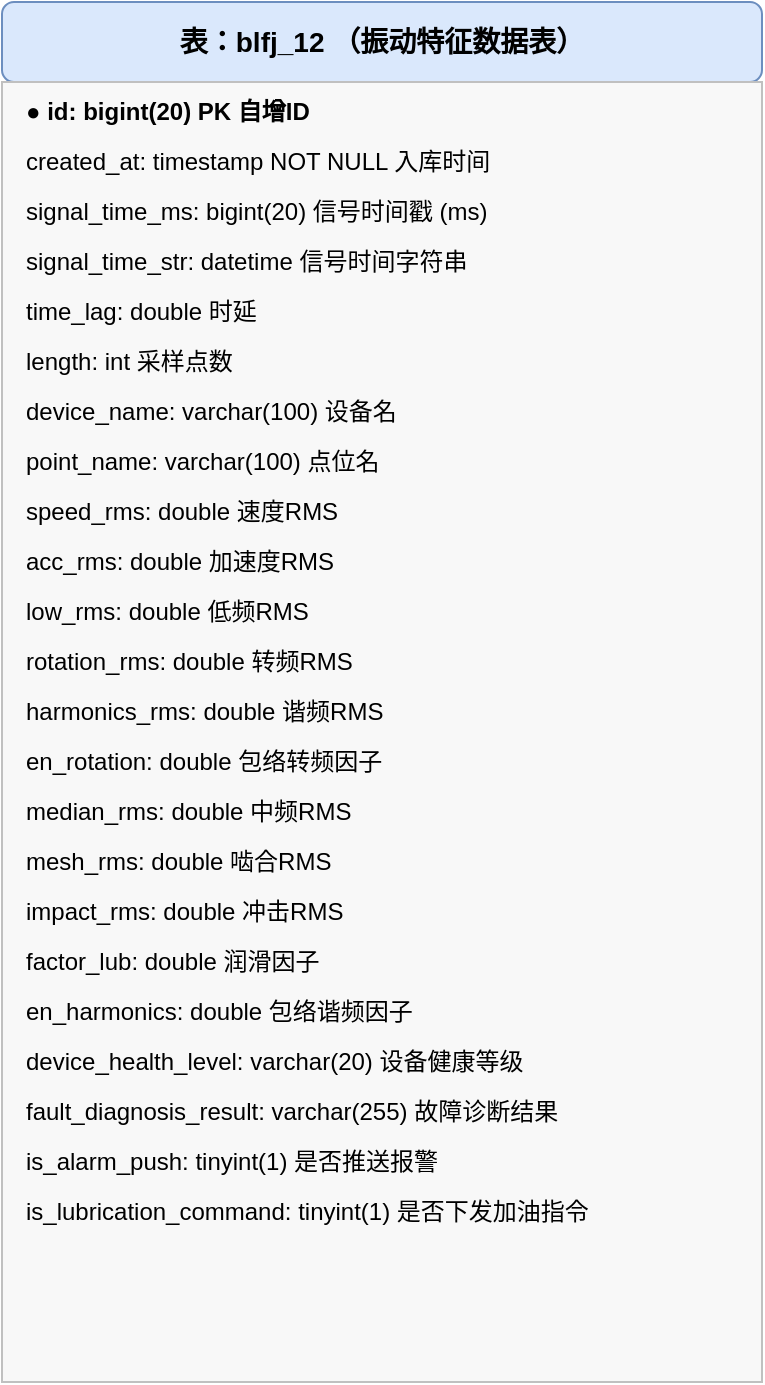 <?xml version="1.0" encoding="UTF-8"?>
<mxfile version="20.1.3" type="device">
  <diagram id="diagram_1" name="表结构-blfj_12">
    <mxGraphModel dx="1114" dy="696" grid="1" gridSize="10" guides="1" tooltips="1" connect="1" arrows="1" fold="1" page="1" pageScale="1" pageWidth="827" pageHeight="1169" math="0" shadow="0">
      <root>
        <mxCell id="0"/>
        <mxCell id="1" parent="0"/>
        
        <!-- 表名实体框 -->
        <mxCell id="2" value="表：blfj_12 （振动特征数据表）" style="rounded=1;whiteSpace=wrap;html=1;fillColor=#dae8fc;strokeColor=#6c8ebf;fontSize=14;fontStyle=1;" vertex="1" parent="1">
          <mxGeometry x="20" y="20" width="380" height="40" as="geometry"/>
        </mxCell>

        <!-- 字段列表背景 -->
        <mxCell id="3" style="rounded=0;whiteSpace=wrap;html=1;fillColor=#f8f8f8;strokeColor=#c0c0c0;" vertex="1" parent="1">
          <mxGeometry x="20" y="60" width="380" height="650" as="geometry"/>
        </mxCell>

        <!-- 字段：id -->
        <mxCell id="4" value="● id: bigint(20) PK 自增ID" style="text;html=1;strokeColor=none;fillColor=none;align=left;verticalAlign=middle;whiteSpace=wrap;fontSize=12;fontStyle=1;" vertex="1" parent="3">
          <mxGeometry x="10" y="5" width="360" height="20" as="geometry"/>
        </mxCell>

        <!-- 字段：created_at -->
        <mxCell id="5" value="created_at: timestamp NOT NULL 入库时间" style="text;html=1;strokeColor=none;fillColor=none;align=left;verticalAlign=middle;whiteSpace=wrap;fontSize=12;" vertex="1" parent="3">
          <mxGeometry x="10" y="30" width="360" height="20" as="geometry"/>
        </mxCell>

        <!-- 字段：signal_time_ms -->
        <mxCell id="6" value="signal_time_ms: bigint(20) 信号时间戳 (ms)" style="text;html=1;strokeColor=none;fillColor=none;align=left;verticalAlign=middle;whiteSpace=wrap;fontSize=12;" vertex="1" parent="3">
          <mxGeometry x="10" y="55" width="360" height="20" as="geometry"/>
        </mxCell>

        <!-- 字段：signal_time_str -->
        <mxCell id="7" value="signal_time_str: datetime 信号时间字符串" style="text;html=1;strokeColor=none;fillColor=none;align=left;verticalAlign=middle;whiteSpace=wrap;fontSize=12;" vertex="1" parent="3">
          <mxGeometry x="10" y="80" width="360" height="20" as="geometry"/>
        </mxCell>

        <!-- 字段：time_lag -->
        <mxCell id="8" value="time_lag: double 时延" style="text;html=1;strokeColor=none;fillColor=none;align=left;verticalAlign=middle;whiteSpace=wrap;fontSize=12;" vertex="1" parent="3">
          <mxGeometry x="10" y="105" width="360" height="20" as="geometry"/>
        </mxCell>

        <!-- 字段：length -->
        <mxCell id="9" value="length: int 采样点数" style="text;html=1;strokeColor=none;fillColor=none;align=left;verticalAlign=middle;whiteSpace=wrap;fontSize=12;" vertex="1" parent="3">
          <mxGeometry x="10" y="130" width="360" height="20" as="geometry"/>
        </mxCell>

        <!-- 字段：device_name -->
        <mxCell id="10" value="device_name: varchar(100) 设备名" style="text;html=1;strokeColor=none;fillColor=none;align=left;verticalAlign=middle;whiteSpace=wrap;fontSize=12;" vertex="1" parent="3">
          <mxGeometry x="10" y="155" width="360" height="20" as="geometry"/>
        </mxCell>

        <!-- 字段：point_name -->
        <mxCell id="11" value="point_name: varchar(100) 点位名" style="text;html=1;strokeColor=none;fillColor=none;align=left;verticalAlign=middle;whiteSpace=wrap;fontSize=12;" vertex="1" parent="3">
          <mxGeometry x="10" y="180" width="360" height="20" as="geometry"/>
        </mxCell>

        <!-- 以下字段按顺序 -->
        <mxCell id="12" value="speed_rms: double 速度RMS" style="text;html=1;strokeColor=none;fillColor=none;align=left;verticalAlign=middle;whiteSpace=wrap;fontSize=12;" vertex="1" parent="3">
          <mxGeometry x="10" y="205" width="360" height="20" as="geometry"/>
        </mxCell>
        <mxCell id="13" value="acc_rms: double 加速度RMS" style="text;html=1;strokeColor=none;fillColor=none;align=left;verticalAlign=middle;whiteSpace=wrap;fontSize=12;" vertex="1" parent="3">
          <mxGeometry x="10" y="230" width="360" height="20" as="geometry"/>
        </mxCell>
        <mxCell id="14" value="low_rms: double 低频RMS" style="text;html=1;strokeColor=none;fillColor=none;align=left;verticalAlign=middle;whiteSpace=wrap;fontSize=12;" vertex="1" parent="3">
          <mxGeometry x="10" y="255" width="360" height="20" as="geometry"/>
        </mxCell>
        <mxCell id="15" value="rotation_rms: double 转频RMS" style="text;html=1;strokeColor=none;fillColor=none;align=left;verticalAlign=middle;whiteSpace=wrap;fontSize=12;" vertex="1" parent="3">
          <mxGeometry x="10" y="280" width="360" height="20" as="geometry"/>
        </mxCell>
        <mxCell id="16" value="harmonics_rms: double 谐频RMS" style="text;html=1;strokeColor=none;fillColor=none;align=left;verticalAlign=middle;whiteSpace=wrap;fontSize=12;" vertex="1" parent="3">
          <mxGeometry x="10" y="305" width="360" height="20" as="geometry"/>
        </mxCell>
        <mxCell id="17" value="en_rotation: double 包络转频因子" style="text;html=1;strokeColor=none;fillColor=none;align=left;verticalAlign=middle;whiteSpace=wrap;fontSize=12;" vertex="1" parent="3">
          <mxGeometry x="10" y="330" width="360" height="20" as="geometry"/>
        </mxCell>
        <mxCell id="18" value="median_rms: double 中频RMS" style="text;html=1;strokeColor=none;fillColor=none;align=left;verticalAlign=middle;whiteSpace=wrap;fontSize=12;" vertex="1" parent="3">
          <mxGeometry x="10" y="355" width="360" height="20" as="geometry"/>
        </mxCell>
        <mxCell id="19" value="mesh_rms: double 啮合RMS" style="text;html=1;strokeColor=none;fillColor=none;align=left;verticalAlign=middle;whiteSpace=wrap;fontSize=12;" vertex="1" parent="3">
          <mxGeometry x="10" y="380" width="360" height="20" as="geometry"/>
        </mxCell>
        <mxCell id="20" value="impact_rms: double 冲击RMS" style="text;html=1;strokeColor=none;fillColor=none;align=left;verticalAlign=middle;whiteSpace=wrap;fontSize=12;" vertex="1" parent="3">
          <mxGeometry x="10" y="405" width="360" height="20" as="geometry"/>
        </mxCell>
        <mxCell id="21" value="factor_lub: double 润滑因子" style="text;html=1;strokeColor=none;fillColor=none;align=left;verticalAlign=middle;whiteSpace=wrap;fontSize=12;" vertex="1" parent="3">
          <mxGeometry x="10" y="430" width="360" height="20" as="geometry"/>
        </mxCell>
        <mxCell id="22" value="en_harmonics: double 包络谐频因子" style="text;html=1;strokeColor=none;fillColor=none;align=left;verticalAlign=middle;whiteSpace=wrap;fontSize=12;" vertex="1" parent="3">
          <mxGeometry x="10" y="455" width="360" height="20" as="geometry"/>
        </mxCell>

        <!-- 设备健康等级 -->
        <mxCell id="23" value="device_health_level: varchar(20) 设备健康等级" style="text;html=1;strokeColor=none;fillColor=none;align=left;verticalAlign=middle;whiteSpace=wrap;fontSize=12;" vertex="1" parent="3">
          <mxGeometry x="10" y="480" width="360" height="20" as="geometry"/>
        </mxCell>
        <!-- 故障诊断结果 -->
        <mxCell id="24" value="fault_diagnosis_result: varchar(255) 故障诊断结果" style="text;html=1;strokeColor=none;fillColor=none;align=left;verticalAlign=middle;whiteSpace=wrap;fontSize=12;" vertex="1" parent="3">
          <mxGeometry x="10" y="505" width="360" height="20" as="geometry"/>
        </mxCell>
        <!-- 是否推送报警 -->
        <mxCell id="25" value="is_alarm_push: tinyint(1) 是否推送报警" style="text;html=1;strokeColor=none;fillColor=none;align=left;verticalAlign=middle;whiteSpace=wrap;fontSize=12;" vertex="1" parent="3">
          <mxGeometry x="10" y="530" width="360" height="20" as="geometry"/>
        </mxCell>
        <!-- 是否下发加油指令 -->
        <mxCell id="26" value="is_lubrication_command: tinyint(1) 是否下发加油指令" style="text;html=1;strokeColor=none;fillColor=none;align=left;verticalAlign=middle;whiteSpace=wrap;fontSize=12;" vertex="1" parent="3">
          <mxGeometry x="10" y="555" width="360" height="20" as="geometry"/>
        </mxCell>

      </root>
    </mxGraphModel>
  </diagram>
</mxfile>
